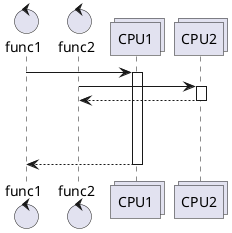@startuml
control func1
control func2
collections CPU1
collections CPU2

func1 -> CPU1
activate CPU1
func2 -> CPU2
activate CPU2
CPU2 --> func2
deactivate CPU2
|||
|||
CPU1 --> func1
deactivate CPU1
@enduml